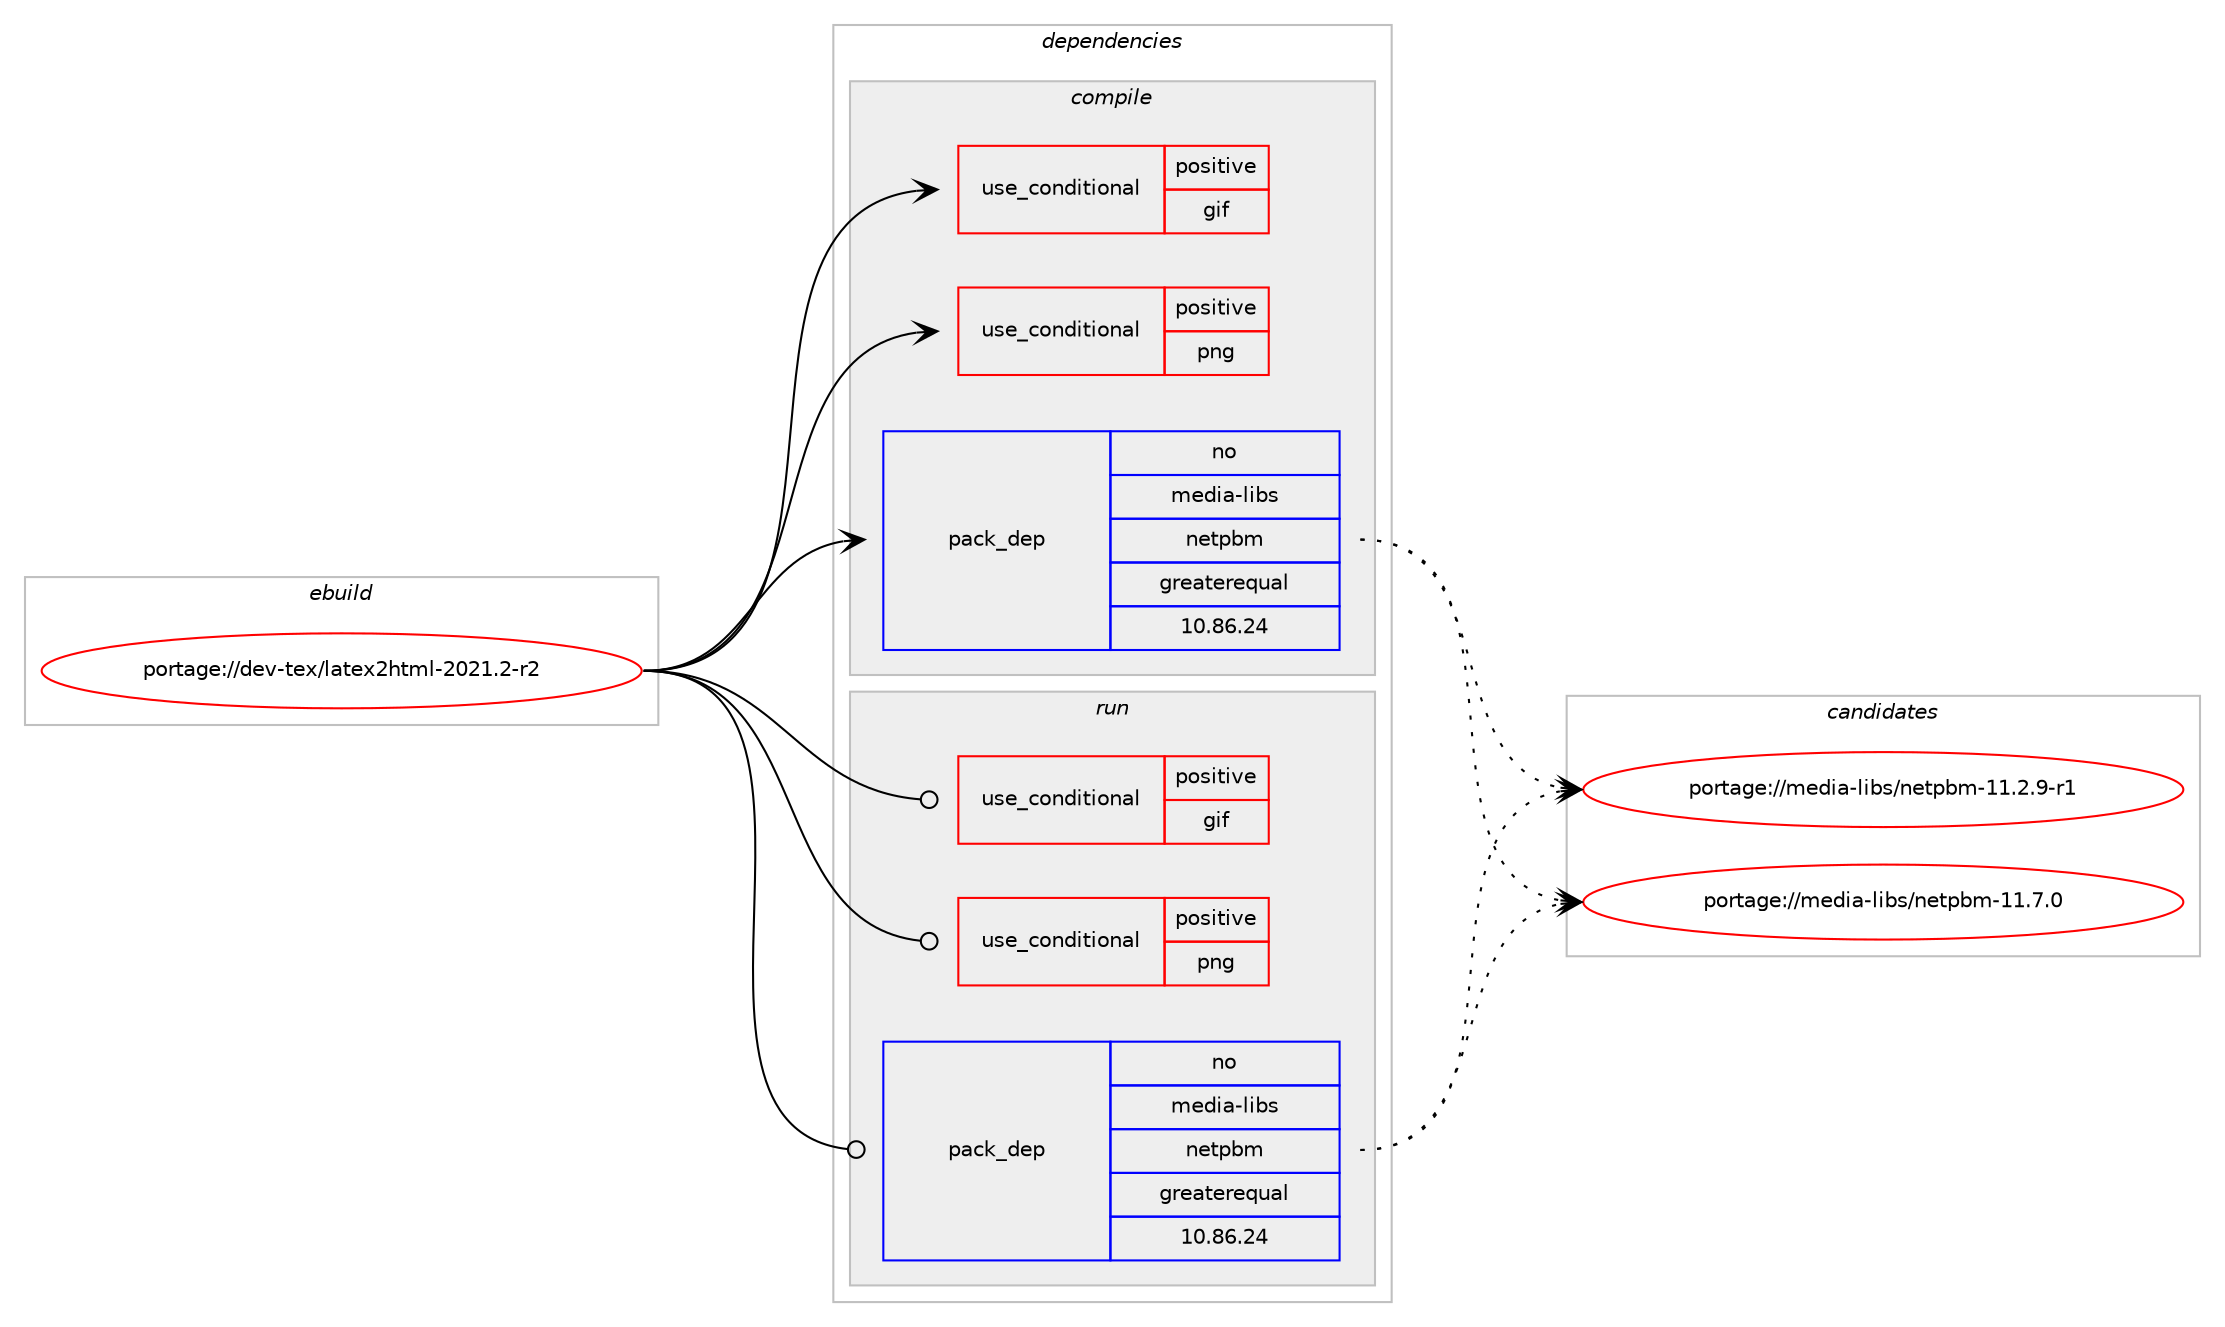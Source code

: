 digraph prolog {

# *************
# Graph options
# *************

newrank=true;
concentrate=true;
compound=true;
graph [rankdir=LR,fontname=Helvetica,fontsize=10,ranksep=1.5];#, ranksep=2.5, nodesep=0.2];
edge  [arrowhead=vee];
node  [fontname=Helvetica,fontsize=10];

# **********
# The ebuild
# **********

subgraph cluster_leftcol {
color=gray;
rank=same;
label=<<i>ebuild</i>>;
id [label="portage://dev-tex/latex2html-2021.2-r2", color=red, width=4, href="../dev-tex/latex2html-2021.2-r2.svg"];
}

# ****************
# The dependencies
# ****************

subgraph cluster_midcol {
color=gray;
label=<<i>dependencies</i>>;
subgraph cluster_compile {
fillcolor="#eeeeee";
style=filled;
label=<<i>compile</i>>;
subgraph cond57675 {
dependency107300 [label=<<TABLE BORDER="0" CELLBORDER="1" CELLSPACING="0" CELLPADDING="4"><TR><TD ROWSPAN="3" CELLPADDING="10">use_conditional</TD></TR><TR><TD>positive</TD></TR><TR><TD>gif</TD></TR></TABLE>>, shape=none, color=red];
# *** BEGIN UNKNOWN DEPENDENCY TYPE (TODO) ***
# dependency107300 -> package_dependency(portage://dev-tex/latex2html-2021.2-r2,install,no,media-libs,giflib,none,[,,],[],[])
# *** END UNKNOWN DEPENDENCY TYPE (TODO) ***

}
id:e -> dependency107300:w [weight=20,style="solid",arrowhead="vee"];
subgraph cond57676 {
dependency107301 [label=<<TABLE BORDER="0" CELLBORDER="1" CELLSPACING="0" CELLPADDING="4"><TR><TD ROWSPAN="3" CELLPADDING="10">use_conditional</TD></TR><TR><TD>positive</TD></TR><TR><TD>png</TD></TR></TABLE>>, shape=none, color=red];
# *** BEGIN UNKNOWN DEPENDENCY TYPE (TODO) ***
# dependency107301 -> package_dependency(portage://dev-tex/latex2html-2021.2-r2,install,no,media-libs,libpng,none,[,,],[slot(0)],[])
# *** END UNKNOWN DEPENDENCY TYPE (TODO) ***

}
id:e -> dependency107301:w [weight=20,style="solid",arrowhead="vee"];
# *** BEGIN UNKNOWN DEPENDENCY TYPE (TODO) ***
# id -> package_dependency(portage://dev-tex/latex2html-2021.2-r2,install,no,app-text,ghostscript-gpl,none,[,,],[],[])
# *** END UNKNOWN DEPENDENCY TYPE (TODO) ***

# *** BEGIN UNKNOWN DEPENDENCY TYPE (TODO) ***
# id -> package_dependency(portage://dev-tex/latex2html-2021.2-r2,install,no,dev-lang,perl,none,[,,],[],[])
# *** END UNKNOWN DEPENDENCY TYPE (TODO) ***

subgraph pack48250 {
dependency107302 [label=<<TABLE BORDER="0" CELLBORDER="1" CELLSPACING="0" CELLPADDING="4" WIDTH="220"><TR><TD ROWSPAN="6" CELLPADDING="30">pack_dep</TD></TR><TR><TD WIDTH="110">no</TD></TR><TR><TD>media-libs</TD></TR><TR><TD>netpbm</TD></TR><TR><TD>greaterequal</TD></TR><TR><TD>10.86.24</TD></TR></TABLE>>, shape=none, color=blue];
}
id:e -> dependency107302:w [weight=20,style="solid",arrowhead="vee"];
# *** BEGIN UNKNOWN DEPENDENCY TYPE (TODO) ***
# id -> package_dependency(portage://dev-tex/latex2html-2021.2-r2,install,no,virtual,latex-base,none,[,,],[],[])
# *** END UNKNOWN DEPENDENCY TYPE (TODO) ***

}
subgraph cluster_compileandrun {
fillcolor="#eeeeee";
style=filled;
label=<<i>compile and run</i>>;
}
subgraph cluster_run {
fillcolor="#eeeeee";
style=filled;
label=<<i>run</i>>;
subgraph cond57677 {
dependency107303 [label=<<TABLE BORDER="0" CELLBORDER="1" CELLSPACING="0" CELLPADDING="4"><TR><TD ROWSPAN="3" CELLPADDING="10">use_conditional</TD></TR><TR><TD>positive</TD></TR><TR><TD>gif</TD></TR></TABLE>>, shape=none, color=red];
# *** BEGIN UNKNOWN DEPENDENCY TYPE (TODO) ***
# dependency107303 -> package_dependency(portage://dev-tex/latex2html-2021.2-r2,run,no,media-libs,giflib,none,[,,],[],[])
# *** END UNKNOWN DEPENDENCY TYPE (TODO) ***

}
id:e -> dependency107303:w [weight=20,style="solid",arrowhead="odot"];
subgraph cond57678 {
dependency107304 [label=<<TABLE BORDER="0" CELLBORDER="1" CELLSPACING="0" CELLPADDING="4"><TR><TD ROWSPAN="3" CELLPADDING="10">use_conditional</TD></TR><TR><TD>positive</TD></TR><TR><TD>png</TD></TR></TABLE>>, shape=none, color=red];
# *** BEGIN UNKNOWN DEPENDENCY TYPE (TODO) ***
# dependency107304 -> package_dependency(portage://dev-tex/latex2html-2021.2-r2,run,no,media-libs,libpng,none,[,,],[slot(0)],[])
# *** END UNKNOWN DEPENDENCY TYPE (TODO) ***

}
id:e -> dependency107304:w [weight=20,style="solid",arrowhead="odot"];
# *** BEGIN UNKNOWN DEPENDENCY TYPE (TODO) ***
# id -> package_dependency(portage://dev-tex/latex2html-2021.2-r2,run,no,app-text,ghostscript-gpl,none,[,,],[],[])
# *** END UNKNOWN DEPENDENCY TYPE (TODO) ***

# *** BEGIN UNKNOWN DEPENDENCY TYPE (TODO) ***
# id -> package_dependency(portage://dev-tex/latex2html-2021.2-r2,run,no,dev-lang,perl,none,[,,],[],[])
# *** END UNKNOWN DEPENDENCY TYPE (TODO) ***

subgraph pack48251 {
dependency107305 [label=<<TABLE BORDER="0" CELLBORDER="1" CELLSPACING="0" CELLPADDING="4" WIDTH="220"><TR><TD ROWSPAN="6" CELLPADDING="30">pack_dep</TD></TR><TR><TD WIDTH="110">no</TD></TR><TR><TD>media-libs</TD></TR><TR><TD>netpbm</TD></TR><TR><TD>greaterequal</TD></TR><TR><TD>10.86.24</TD></TR></TABLE>>, shape=none, color=blue];
}
id:e -> dependency107305:w [weight=20,style="solid",arrowhead="odot"];
# *** BEGIN UNKNOWN DEPENDENCY TYPE (TODO) ***
# id -> package_dependency(portage://dev-tex/latex2html-2021.2-r2,run,no,virtual,latex-base,none,[,,],[],[])
# *** END UNKNOWN DEPENDENCY TYPE (TODO) ***

}
}

# **************
# The candidates
# **************

subgraph cluster_choices {
rank=same;
color=gray;
label=<<i>candidates</i>>;

subgraph choice48250 {
color=black;
nodesep=1;
choice1091011001059745108105981154711010111611298109454949465046574511449 [label="portage://media-libs/netpbm-11.2.9-r1", color=red, width=4,href="../media-libs/netpbm-11.2.9-r1.svg"];
choice109101100105974510810598115471101011161129810945494946554648 [label="portage://media-libs/netpbm-11.7.0", color=red, width=4,href="../media-libs/netpbm-11.7.0.svg"];
dependency107302:e -> choice1091011001059745108105981154711010111611298109454949465046574511449:w [style=dotted,weight="100"];
dependency107302:e -> choice109101100105974510810598115471101011161129810945494946554648:w [style=dotted,weight="100"];
}
subgraph choice48251 {
color=black;
nodesep=1;
choice1091011001059745108105981154711010111611298109454949465046574511449 [label="portage://media-libs/netpbm-11.2.9-r1", color=red, width=4,href="../media-libs/netpbm-11.2.9-r1.svg"];
choice109101100105974510810598115471101011161129810945494946554648 [label="portage://media-libs/netpbm-11.7.0", color=red, width=4,href="../media-libs/netpbm-11.7.0.svg"];
dependency107305:e -> choice1091011001059745108105981154711010111611298109454949465046574511449:w [style=dotted,weight="100"];
dependency107305:e -> choice109101100105974510810598115471101011161129810945494946554648:w [style=dotted,weight="100"];
}
}

}

